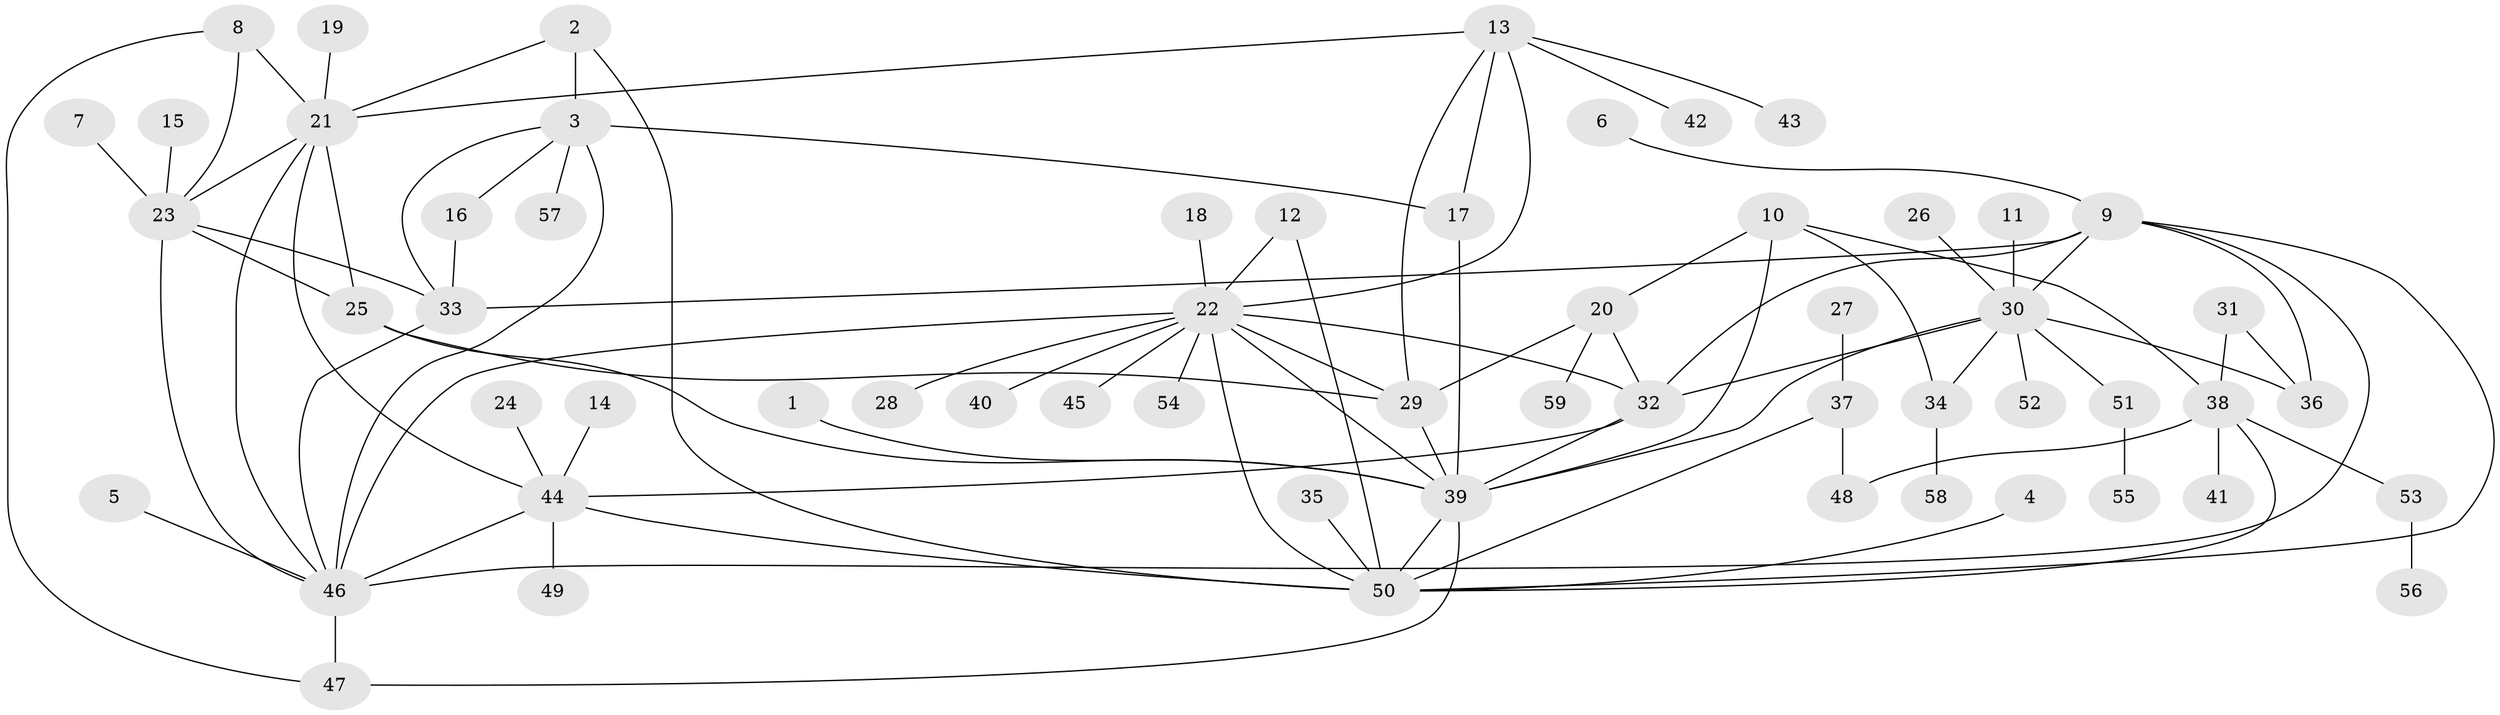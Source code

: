 // original degree distribution, {11: 0.012048192771084338, 5: 0.03614457831325301, 12: 0.024096385542168676, 4: 0.08433734939759036, 8: 0.012048192771084338, 7: 0.04819277108433735, 13: 0.012048192771084338, 1: 0.40963855421686746, 3: 0.12048192771084337, 9: 0.012048192771084338, 2: 0.21686746987951808, 6: 0.012048192771084338}
// Generated by graph-tools (version 1.1) at 2025/36/03/04/25 23:36:43]
// undirected, 59 vertices, 93 edges
graph export_dot {
  node [color=gray90,style=filled];
  1;
  2;
  3;
  4;
  5;
  6;
  7;
  8;
  9;
  10;
  11;
  12;
  13;
  14;
  15;
  16;
  17;
  18;
  19;
  20;
  21;
  22;
  23;
  24;
  25;
  26;
  27;
  28;
  29;
  30;
  31;
  32;
  33;
  34;
  35;
  36;
  37;
  38;
  39;
  40;
  41;
  42;
  43;
  44;
  45;
  46;
  47;
  48;
  49;
  50;
  51;
  52;
  53;
  54;
  55;
  56;
  57;
  58;
  59;
  1 -- 39 [weight=1.0];
  2 -- 3 [weight=1.0];
  2 -- 21 [weight=1.0];
  2 -- 50 [weight=1.0];
  3 -- 16 [weight=1.0];
  3 -- 17 [weight=1.0];
  3 -- 33 [weight=1.0];
  3 -- 46 [weight=2.0];
  3 -- 57 [weight=1.0];
  4 -- 50 [weight=1.0];
  5 -- 46 [weight=1.0];
  6 -- 9 [weight=1.0];
  7 -- 23 [weight=1.0];
  8 -- 21 [weight=1.0];
  8 -- 23 [weight=1.0];
  8 -- 47 [weight=1.0];
  9 -- 30 [weight=1.0];
  9 -- 32 [weight=1.0];
  9 -- 33 [weight=1.0];
  9 -- 36 [weight=1.0];
  9 -- 46 [weight=1.0];
  9 -- 50 [weight=1.0];
  10 -- 20 [weight=1.0];
  10 -- 34 [weight=1.0];
  10 -- 38 [weight=1.0];
  10 -- 39 [weight=1.0];
  11 -- 30 [weight=1.0];
  12 -- 22 [weight=1.0];
  12 -- 50 [weight=1.0];
  13 -- 17 [weight=1.0];
  13 -- 21 [weight=1.0];
  13 -- 22 [weight=1.0];
  13 -- 29 [weight=1.0];
  13 -- 42 [weight=1.0];
  13 -- 43 [weight=1.0];
  14 -- 44 [weight=1.0];
  15 -- 23 [weight=1.0];
  16 -- 33 [weight=1.0];
  17 -- 39 [weight=1.0];
  18 -- 22 [weight=1.0];
  19 -- 21 [weight=1.0];
  20 -- 29 [weight=1.0];
  20 -- 32 [weight=1.0];
  20 -- 59 [weight=1.0];
  21 -- 23 [weight=1.0];
  21 -- 25 [weight=1.0];
  21 -- 44 [weight=1.0];
  21 -- 46 [weight=1.0];
  22 -- 28 [weight=1.0];
  22 -- 29 [weight=1.0];
  22 -- 32 [weight=1.0];
  22 -- 39 [weight=1.0];
  22 -- 40 [weight=1.0];
  22 -- 45 [weight=1.0];
  22 -- 46 [weight=1.0];
  22 -- 50 [weight=1.0];
  22 -- 54 [weight=1.0];
  23 -- 25 [weight=1.0];
  23 -- 33 [weight=1.0];
  23 -- 46 [weight=1.0];
  24 -- 44 [weight=1.0];
  25 -- 29 [weight=1.0];
  25 -- 39 [weight=1.0];
  26 -- 30 [weight=1.0];
  27 -- 37 [weight=1.0];
  29 -- 39 [weight=1.0];
  30 -- 32 [weight=1.0];
  30 -- 34 [weight=1.0];
  30 -- 36 [weight=1.0];
  30 -- 39 [weight=1.0];
  30 -- 51 [weight=1.0];
  30 -- 52 [weight=1.0];
  31 -- 36 [weight=1.0];
  31 -- 38 [weight=1.0];
  32 -- 39 [weight=1.0];
  32 -- 44 [weight=1.0];
  33 -- 46 [weight=1.0];
  34 -- 58 [weight=1.0];
  35 -- 50 [weight=1.0];
  37 -- 48 [weight=1.0];
  37 -- 50 [weight=1.0];
  38 -- 41 [weight=1.0];
  38 -- 48 [weight=1.0];
  38 -- 50 [weight=1.0];
  38 -- 53 [weight=1.0];
  39 -- 47 [weight=1.0];
  39 -- 50 [weight=1.0];
  44 -- 46 [weight=1.0];
  44 -- 49 [weight=1.0];
  44 -- 50 [weight=1.0];
  46 -- 47 [weight=1.0];
  51 -- 55 [weight=1.0];
  53 -- 56 [weight=1.0];
}
